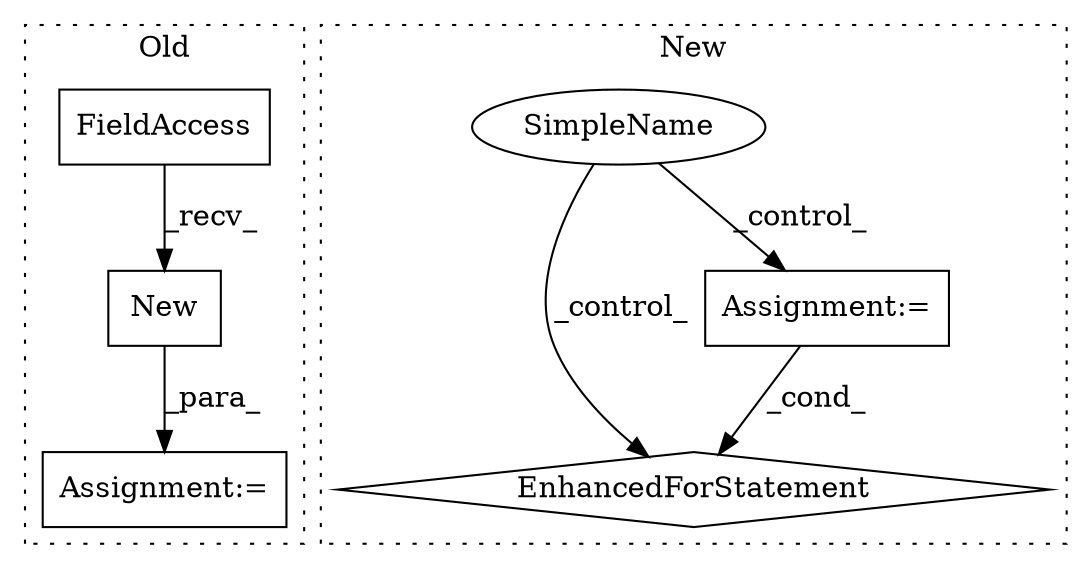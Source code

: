 digraph G {
subgraph cluster0 {
1 [label="New" a="32" s="2136,2148" l="4,1" shape="box"];
3 [label="FieldAccess" a="22" s="2114" l="21" shape="box"];
6 [label="Assignment:=" a="7" s="2180" l="1" shape="box"];
label = "Old";
style="dotted";
}
subgraph cluster1 {
2 [label="EnhancedForStatement" a="70" s="2185,2269" l="57,2" shape="diamond"];
4 [label="SimpleName" a="42" s="" l="" shape="ellipse"];
5 [label="Assignment:=" a="7" s="2176" l="1" shape="box"];
label = "New";
style="dotted";
}
1 -> 6 [label="_para_"];
3 -> 1 [label="_recv_"];
4 -> 2 [label="_control_"];
4 -> 5 [label="_control_"];
5 -> 2 [label="_cond_"];
}